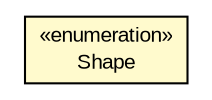 #!/usr/local/bin/dot
#
# Class diagram 
# Generated by UMLGraph version R5_6-24-gf6e263 (http://www.umlgraph.org/)
#

digraph G {
	edge [fontname="arial",fontsize=10,labelfontname="arial",labelfontsize=10];
	node [fontname="arial",fontsize=10,shape=plaintext];
	nodesep=0.25;
	ranksep=0.5;
	// org.osmdroid.views.overlay.simplefastpoint.SimpleFastPointOverlayOptions.Shape
	c44989 [label=<<table title="org.osmdroid.views.overlay.simplefastpoint.SimpleFastPointOverlayOptions.Shape" border="0" cellborder="1" cellspacing="0" cellpadding="2" port="p" bgcolor="lemonChiffon" href="./SimpleFastPointOverlayOptions.Shape.html">
		<tr><td><table border="0" cellspacing="0" cellpadding="1">
<tr><td align="center" balign="center"> &#171;enumeration&#187; </td></tr>
<tr><td align="center" balign="center"> Shape </td></tr>
		</table></td></tr>
		</table>>, URL="./SimpleFastPointOverlayOptions.Shape.html", fontname="arial", fontcolor="black", fontsize=10.0];
}

